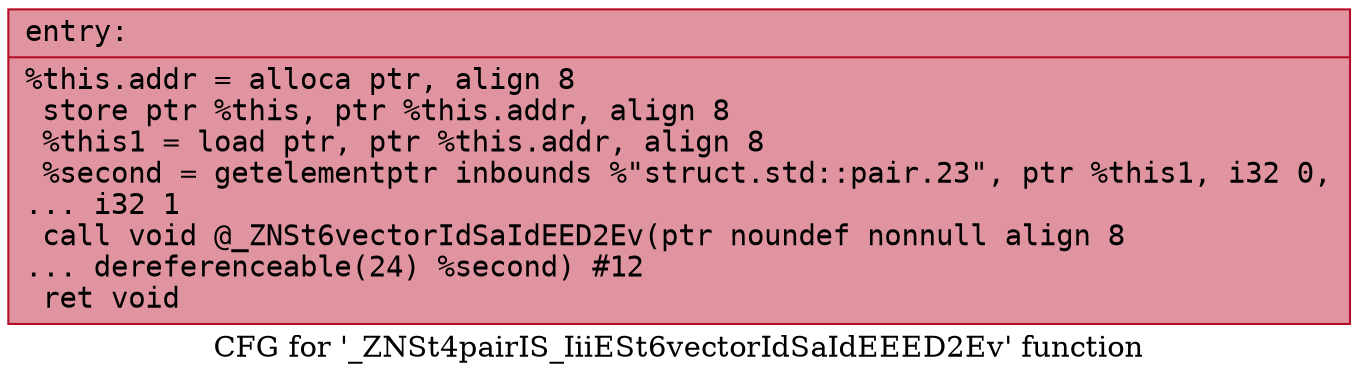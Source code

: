 digraph "CFG for '_ZNSt4pairIS_IiiESt6vectorIdSaIdEEED2Ev' function" {
	label="CFG for '_ZNSt4pairIS_IiiESt6vectorIdSaIdEEED2Ev' function";

	Node0x55e722d039b0 [shape=record,color="#b70d28ff", style=filled, fillcolor="#b70d2870" fontname="Courier",label="{entry:\l|  %this.addr = alloca ptr, align 8\l  store ptr %this, ptr %this.addr, align 8\l  %this1 = load ptr, ptr %this.addr, align 8\l  %second = getelementptr inbounds %\"struct.std::pair.23\", ptr %this1, i32 0,\l... i32 1\l  call void @_ZNSt6vectorIdSaIdEED2Ev(ptr noundef nonnull align 8\l... dereferenceable(24) %second) #12\l  ret void\l}"];
}
